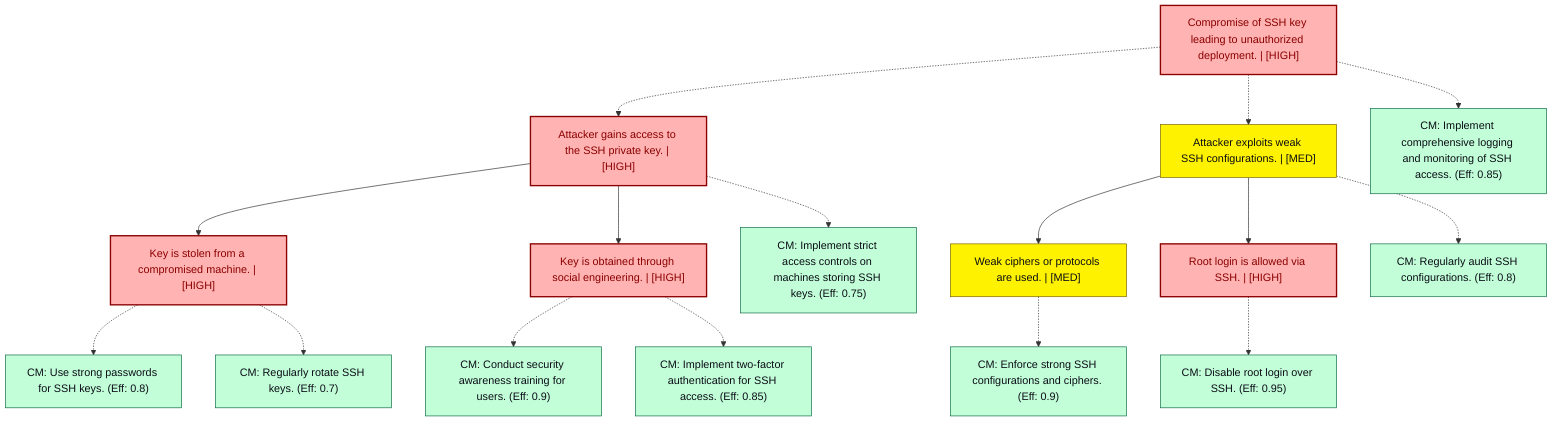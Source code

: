 graph TB
  node_01K64P9M6CJZQR4D8AZ0432AZ3["Compromise of SSH key leading to unauthorized deployment. | [HIGH]"]:::highRisk
  node_01K64P9M6CJZQR4D8AZ0432AZ4["Attacker gains access to the SSH private key. | [HIGH]"]:::highRisk
  node_01K64P9M6CJZQR4D8AZ0432AZ5["Key is stolen from a compromised machine. | [HIGH]"]:::highRisk
  node_01K64P9M6CJZQR4D8AZ0432AZ5_cm_0["CM: Use strong passwords for SSH keys. (Eff: 0.8)"]:::countermeasure
  node_01K64P9M6CJZQR4D8AZ0432AZ5_cm_1["CM: Regularly rotate SSH keys. (Eff: 0.7)"]:::countermeasure
  node_01K64P9M6CJZQR4D8AZ0432AZ6["Key is obtained through social engineering. | [HIGH]"]:::highRisk
  node_01K64P9M6CJZQR4D8AZ0432AZ6_cm_0["CM: Conduct security awareness training for users. (Eff: 0.9)"]:::countermeasure
  node_01K64P9M6CJZQR4D8AZ0432AZ6_cm_1["CM: Implement two-factor authentication for SSH access. (Eff: 0.85)"]:::countermeasure
  node_01K64P9M6CJZQR4D8AZ0432AZ4_cm_0["CM: Implement strict access controls on machines storing SSH keys. (Eff: 0.75)"]:::countermeasure
  node_01K64P9M6CJZQR4D8AZ0432AZ7["Attacker exploits weak SSH configurations. | [MED]"]:::mediumRisk
  node_01K64P9M6CJZQR4D8AZ0432AZ8["Weak ciphers or protocols are used. | [MED]"]:::mediumRisk
  node_01K64P9M6CJZQR4D8AZ0432AZ8_cm_0["CM: Enforce strong SSH configurations and ciphers. (Eff: 0.9)"]:::countermeasure
  node_01K64P9M6CJZQR4D8AZ0432AZ9["Root login is allowed via SSH. | [HIGH]"]:::highRisk
  node_01K64P9M6CJZQR4D8AZ0432AZ9_cm_0["CM: Disable root login over SSH. (Eff: 0.95)"]:::countermeasure
  node_01K64P9M6CJZQR4D8AZ0432AZ7_cm_0["CM: Regularly audit SSH configurations. (Eff: 0.8)"]:::countermeasure
  node_01K64P9M6CJZQR4D8AZ0432AZ3_cm_0["CM: Implement comprehensive logging and monitoring of SSH access. (Eff: 0.85)"]:::countermeasure

  node_01K64P9M6CJZQR4D8AZ0432AZ3 -.-> node_01K64P9M6CJZQR4D8AZ0432AZ4
  node_01K64P9M6CJZQR4D8AZ0432AZ4 --> node_01K64P9M6CJZQR4D8AZ0432AZ5
  node_01K64P9M6CJZQR4D8AZ0432AZ5 -.-> node_01K64P9M6CJZQR4D8AZ0432AZ5_cm_0
  node_01K64P9M6CJZQR4D8AZ0432AZ5 -.-> node_01K64P9M6CJZQR4D8AZ0432AZ5_cm_1
  node_01K64P9M6CJZQR4D8AZ0432AZ4 --> node_01K64P9M6CJZQR4D8AZ0432AZ6
  node_01K64P9M6CJZQR4D8AZ0432AZ6 -.-> node_01K64P9M6CJZQR4D8AZ0432AZ6_cm_0
  node_01K64P9M6CJZQR4D8AZ0432AZ6 -.-> node_01K64P9M6CJZQR4D8AZ0432AZ6_cm_1
  node_01K64P9M6CJZQR4D8AZ0432AZ4 -.-> node_01K64P9M6CJZQR4D8AZ0432AZ4_cm_0
  node_01K64P9M6CJZQR4D8AZ0432AZ3 -.-> node_01K64P9M6CJZQR4D8AZ0432AZ7
  node_01K64P9M6CJZQR4D8AZ0432AZ7 --> node_01K64P9M6CJZQR4D8AZ0432AZ8
  node_01K64P9M6CJZQR4D8AZ0432AZ8 -.-> node_01K64P9M6CJZQR4D8AZ0432AZ8_cm_0
  node_01K64P9M6CJZQR4D8AZ0432AZ7 --> node_01K64P9M6CJZQR4D8AZ0432AZ9
  node_01K64P9M6CJZQR4D8AZ0432AZ9 -.-> node_01K64P9M6CJZQR4D8AZ0432AZ9_cm_0
  node_01K64P9M6CJZQR4D8AZ0432AZ7 -.-> node_01K64P9M6CJZQR4D8AZ0432AZ7_cm_0
  node_01K64P9M6CJZQR4D8AZ0432AZ3 -.-> node_01K64P9M6CJZQR4D8AZ0432AZ3_cm_0

  classDef andNode fill:#FFB3B3,stroke:#8B0000,stroke-width:2px,color:#0B0D17
  classDef orNode fill:#C2FFD8,stroke:#106B49,stroke-width:2px,color:#0B0D17
  classDef leafNode fill:#73d1ff,stroke:#29ABE2,stroke-width:2px,color:#0B0D17
  classDef highRisk fill:#FFB3B3,color:#8B0000,stroke:#8B0000,stroke-width:2px
  classDef mediumRisk fill:#FFF200,stroke:#7A6300,stroke-width:1px,color:#0B0D17
  classDef lowRisk fill:#FFF2B3,stroke:#FFF2B3,stroke-width:1px,color:#0B0D17
  classDef countermeasure fill:#C2FFD8,stroke:#106B49,stroke-width:1px,color:#0B0D17
  classDef reference fill:#ffa1ad,stroke:#A259FF,stroke-width:1px,stroke-dasharray:3 3,color:#0B0D17
  classDef mitreNode stroke-dasharray:5 5
  classDef note fill:#ffffcc,stroke:#ffcc00,stroke-width:2px,stroke-dasharray:5 5